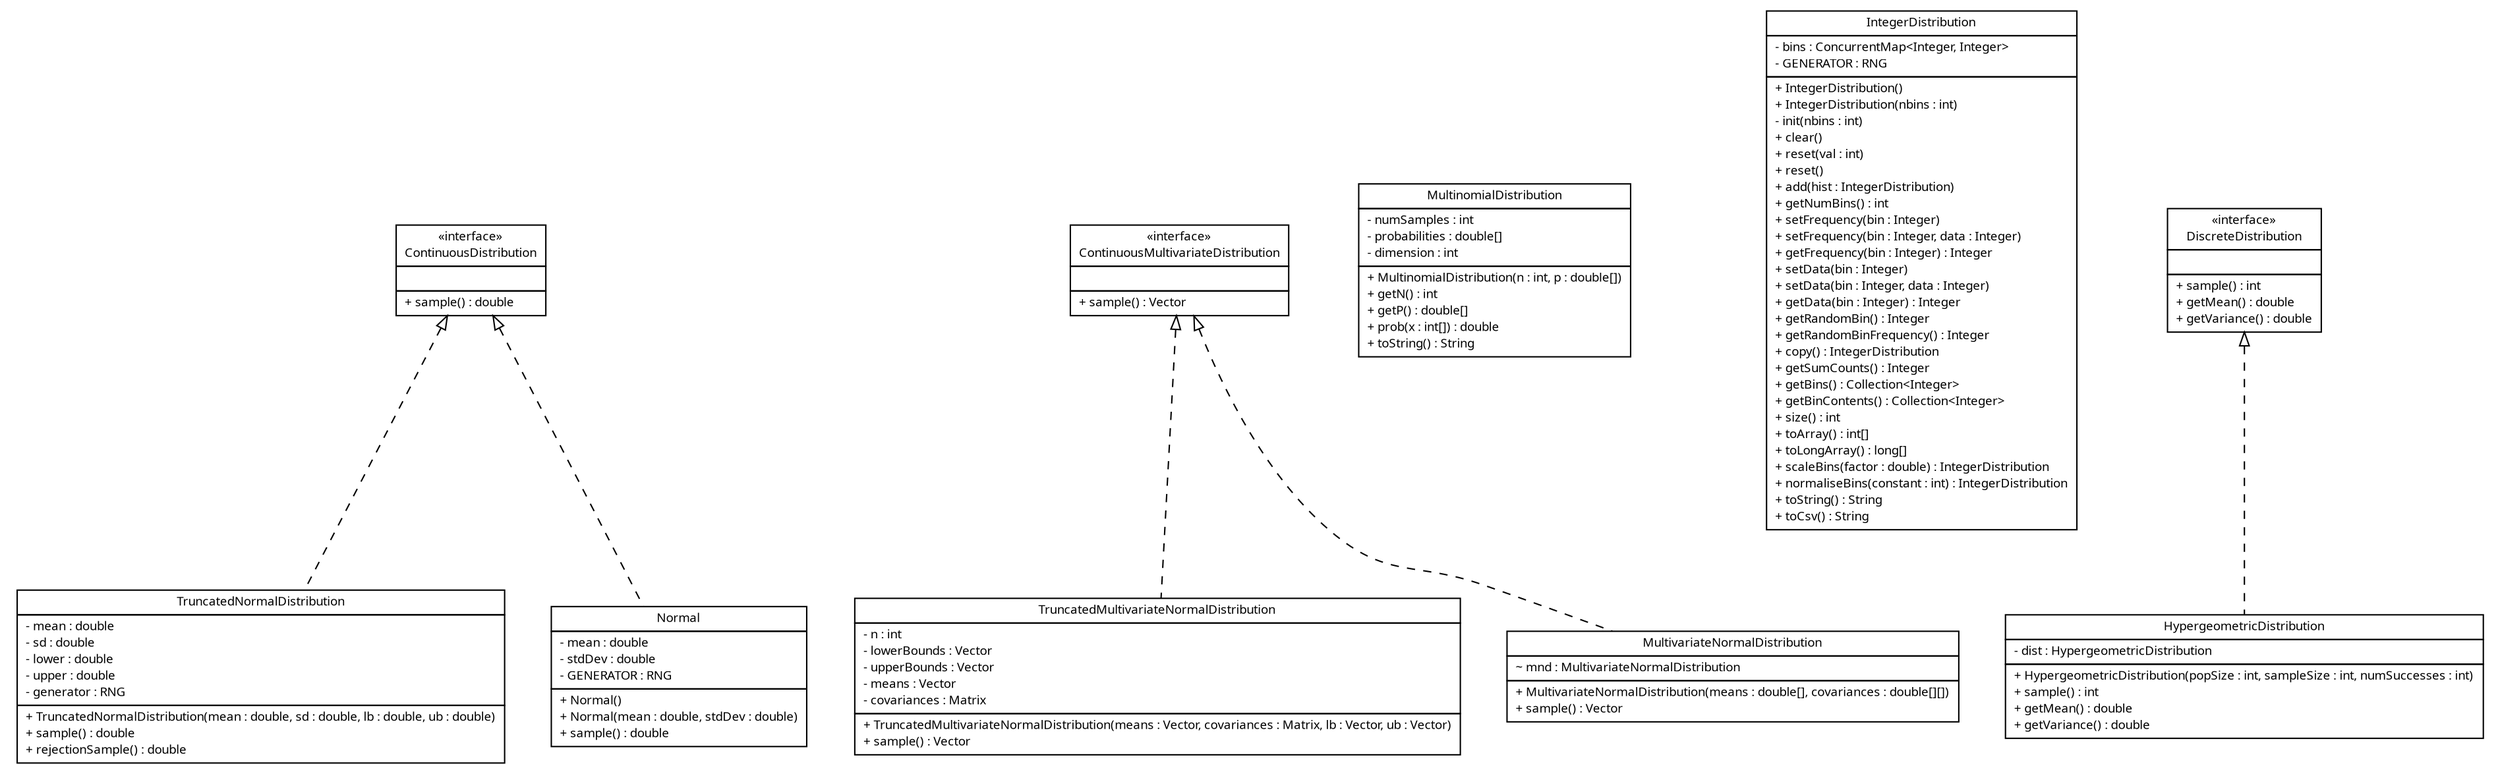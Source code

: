 #!/usr/local/bin/dot
#
# Class diagram 
# Generated by UMLGraph version R5_6 (http://www.umlgraph.org/)
#

digraph G {
	edge [fontname="Trebuchet MS",fontsize=10,labelfontname="Trebuchet MS",labelfontsize=10];
	node [fontname="Trebuchet MS",fontsize=10,shape=plaintext];
	nodesep=0.25;
	ranksep=0.5;
	// broadwick.statistics.distributions.TruncatedNormalDistribution
	c3223 [label=<<table title="broadwick.statistics.distributions.TruncatedNormalDistribution" border="0" cellborder="1" cellspacing="0" cellpadding="2" port="p" href="./TruncatedNormalDistribution.html">
		<tr><td><table border="0" cellspacing="0" cellpadding="1">
<tr><td align="center" balign="center"><font face="Trebuchet MS"> TruncatedNormalDistribution </font></td></tr>
		</table></td></tr>
		<tr><td><table border="0" cellspacing="0" cellpadding="1">
<tr><td align="left" balign="left"> - mean : double </td></tr>
<tr><td align="left" balign="left"> - sd : double </td></tr>
<tr><td align="left" balign="left"> - lower : double </td></tr>
<tr><td align="left" balign="left"> - upper : double </td></tr>
<tr><td align="left" balign="left"> - generator : RNG </td></tr>
		</table></td></tr>
		<tr><td><table border="0" cellspacing="0" cellpadding="1">
<tr><td align="left" balign="left"> + TruncatedNormalDistribution(mean : double, sd : double, lb : double, ub : double) </td></tr>
<tr><td align="left" balign="left"> + sample() : double </td></tr>
<tr><td align="left" balign="left"> + rejectionSample() : double </td></tr>
		</table></td></tr>
		</table>>, URL="./TruncatedNormalDistribution.html", fontname="Trebuchet MS", fontcolor="black", fontsize=9.0];
	// broadwick.statistics.distributions.TruncatedMultivariateNormalDistribution
	c3224 [label=<<table title="broadwick.statistics.distributions.TruncatedMultivariateNormalDistribution" border="0" cellborder="1" cellspacing="0" cellpadding="2" port="p" href="./TruncatedMultivariateNormalDistribution.html">
		<tr><td><table border="0" cellspacing="0" cellpadding="1">
<tr><td align="center" balign="center"><font face="Trebuchet MS"> TruncatedMultivariateNormalDistribution </font></td></tr>
		</table></td></tr>
		<tr><td><table border="0" cellspacing="0" cellpadding="1">
<tr><td align="left" balign="left"> - n : int </td></tr>
<tr><td align="left" balign="left"> - lowerBounds : Vector </td></tr>
<tr><td align="left" balign="left"> - upperBounds : Vector </td></tr>
<tr><td align="left" balign="left"> - means : Vector </td></tr>
<tr><td align="left" balign="left"> - covariances : Matrix </td></tr>
		</table></td></tr>
		<tr><td><table border="0" cellspacing="0" cellpadding="1">
<tr><td align="left" balign="left"> + TruncatedMultivariateNormalDistribution(means : Vector, covariances : Matrix, lb : Vector, ub : Vector) </td></tr>
<tr><td align="left" balign="left"> + sample() : Vector </td></tr>
		</table></td></tr>
		</table>>, URL="./TruncatedMultivariateNormalDistribution.html", fontname="Trebuchet MS", fontcolor="black", fontsize=9.0];
	// broadwick.statistics.distributions.Normal
	c3225 [label=<<table title="broadwick.statistics.distributions.Normal" border="0" cellborder="1" cellspacing="0" cellpadding="2" port="p" href="./Normal.html">
		<tr><td><table border="0" cellspacing="0" cellpadding="1">
<tr><td align="center" balign="center"><font face="Trebuchet MS"> Normal </font></td></tr>
		</table></td></tr>
		<tr><td><table border="0" cellspacing="0" cellpadding="1">
<tr><td align="left" balign="left"> - mean : double </td></tr>
<tr><td align="left" balign="left"> - stdDev : double </td></tr>
<tr><td align="left" balign="left"> - GENERATOR : RNG </td></tr>
		</table></td></tr>
		<tr><td><table border="0" cellspacing="0" cellpadding="1">
<tr><td align="left" balign="left"> + Normal() </td></tr>
<tr><td align="left" balign="left"> + Normal(mean : double, stdDev : double) </td></tr>
<tr><td align="left" balign="left"> + sample() : double </td></tr>
		</table></td></tr>
		</table>>, URL="./Normal.html", fontname="Trebuchet MS", fontcolor="black", fontsize=9.0];
	// broadwick.statistics.distributions.MultivariateNormalDistribution
	c3226 [label=<<table title="broadwick.statistics.distributions.MultivariateNormalDistribution" border="0" cellborder="1" cellspacing="0" cellpadding="2" port="p" href="./MultivariateNormalDistribution.html">
		<tr><td><table border="0" cellspacing="0" cellpadding="1">
<tr><td align="center" balign="center"><font face="Trebuchet MS"> MultivariateNormalDistribution </font></td></tr>
		</table></td></tr>
		<tr><td><table border="0" cellspacing="0" cellpadding="1">
<tr><td align="left" balign="left"> ~ mnd : MultivariateNormalDistribution </td></tr>
		</table></td></tr>
		<tr><td><table border="0" cellspacing="0" cellpadding="1">
<tr><td align="left" balign="left"> + MultivariateNormalDistribution(means : double[], covariances : double[][]) </td></tr>
<tr><td align="left" balign="left"> + sample() : Vector </td></tr>
		</table></td></tr>
		</table>>, URL="./MultivariateNormalDistribution.html", fontname="Trebuchet MS", fontcolor="black", fontsize=9.0];
	// broadwick.statistics.distributions.MultinomialDistribution
	c3227 [label=<<table title="broadwick.statistics.distributions.MultinomialDistribution" border="0" cellborder="1" cellspacing="0" cellpadding="2" port="p" href="./MultinomialDistribution.html">
		<tr><td><table border="0" cellspacing="0" cellpadding="1">
<tr><td align="center" balign="center"><font face="Trebuchet MS"> MultinomialDistribution </font></td></tr>
		</table></td></tr>
		<tr><td><table border="0" cellspacing="0" cellpadding="1">
<tr><td align="left" balign="left"> - numSamples : int </td></tr>
<tr><td align="left" balign="left"> - probabilities : double[] </td></tr>
<tr><td align="left" balign="left"> - dimension : int </td></tr>
		</table></td></tr>
		<tr><td><table border="0" cellspacing="0" cellpadding="1">
<tr><td align="left" balign="left"> + MultinomialDistribution(n : int, p : double[]) </td></tr>
<tr><td align="left" balign="left"> + getN() : int </td></tr>
<tr><td align="left" balign="left"> + getP() : double[] </td></tr>
<tr><td align="left" balign="left"> + prob(x : int[]) : double </td></tr>
<tr><td align="left" balign="left"> + toString() : String </td></tr>
		</table></td></tr>
		</table>>, URL="./MultinomialDistribution.html", fontname="Trebuchet MS", fontcolor="black", fontsize=9.0];
	// broadwick.statistics.distributions.IntegerDistribution
	c3228 [label=<<table title="broadwick.statistics.distributions.IntegerDistribution" border="0" cellborder="1" cellspacing="0" cellpadding="2" port="p" href="./IntegerDistribution.html">
		<tr><td><table border="0" cellspacing="0" cellpadding="1">
<tr><td align="center" balign="center"><font face="Trebuchet MS"> IntegerDistribution </font></td></tr>
		</table></td></tr>
		<tr><td><table border="0" cellspacing="0" cellpadding="1">
<tr><td align="left" balign="left"> - bins : ConcurrentMap&lt;Integer, Integer&gt; </td></tr>
<tr><td align="left" balign="left"> - GENERATOR : RNG </td></tr>
		</table></td></tr>
		<tr><td><table border="0" cellspacing="0" cellpadding="1">
<tr><td align="left" balign="left"> + IntegerDistribution() </td></tr>
<tr><td align="left" balign="left"> + IntegerDistribution(nbins : int) </td></tr>
<tr><td align="left" balign="left"> - init(nbins : int) </td></tr>
<tr><td align="left" balign="left"> + clear() </td></tr>
<tr><td align="left" balign="left"> + reset(val : int) </td></tr>
<tr><td align="left" balign="left"> + reset() </td></tr>
<tr><td align="left" balign="left"> + add(hist : IntegerDistribution) </td></tr>
<tr><td align="left" balign="left"> + getNumBins() : int </td></tr>
<tr><td align="left" balign="left"> + setFrequency(bin : Integer) </td></tr>
<tr><td align="left" balign="left"> + setFrequency(bin : Integer, data : Integer) </td></tr>
<tr><td align="left" balign="left"> + getFrequency(bin : Integer) : Integer </td></tr>
<tr><td align="left" balign="left"> + setData(bin : Integer) </td></tr>
<tr><td align="left" balign="left"> + setData(bin : Integer, data : Integer) </td></tr>
<tr><td align="left" balign="left"> + getData(bin : Integer) : Integer </td></tr>
<tr><td align="left" balign="left"> + getRandomBin() : Integer </td></tr>
<tr><td align="left" balign="left"> + getRandomBinFrequency() : Integer </td></tr>
<tr><td align="left" balign="left"> + copy() : IntegerDistribution </td></tr>
<tr><td align="left" balign="left"> + getSumCounts() : Integer </td></tr>
<tr><td align="left" balign="left"> + getBins() : Collection&lt;Integer&gt; </td></tr>
<tr><td align="left" balign="left"> + getBinContents() : Collection&lt;Integer&gt; </td></tr>
<tr><td align="left" balign="left"> + size() : int </td></tr>
<tr><td align="left" balign="left"> + toArray() : int[] </td></tr>
<tr><td align="left" balign="left"> + toLongArray() : long[] </td></tr>
<tr><td align="left" balign="left"> + scaleBins(factor : double) : IntegerDistribution </td></tr>
<tr><td align="left" balign="left"> + normaliseBins(constant : int) : IntegerDistribution </td></tr>
<tr><td align="left" balign="left"> + toString() : String </td></tr>
<tr><td align="left" balign="left"> + toCsv() : String </td></tr>
		</table></td></tr>
		</table>>, URL="./IntegerDistribution.html", fontname="Trebuchet MS", fontcolor="black", fontsize=9.0];
	// broadwick.statistics.distributions.HypergeometricDistribution
	c3229 [label=<<table title="broadwick.statistics.distributions.HypergeometricDistribution" border="0" cellborder="1" cellspacing="0" cellpadding="2" port="p" href="./HypergeometricDistribution.html">
		<tr><td><table border="0" cellspacing="0" cellpadding="1">
<tr><td align="center" balign="center"><font face="Trebuchet MS"> HypergeometricDistribution </font></td></tr>
		</table></td></tr>
		<tr><td><table border="0" cellspacing="0" cellpadding="1">
<tr><td align="left" balign="left"> - dist : HypergeometricDistribution </td></tr>
		</table></td></tr>
		<tr><td><table border="0" cellspacing="0" cellpadding="1">
<tr><td align="left" balign="left"> + HypergeometricDistribution(popSize : int, sampleSize : int, numSuccesses : int) </td></tr>
<tr><td align="left" balign="left"> + sample() : int </td></tr>
<tr><td align="left" balign="left"> + getMean() : double </td></tr>
<tr><td align="left" balign="left"> + getVariance() : double </td></tr>
		</table></td></tr>
		</table>>, URL="./HypergeometricDistribution.html", fontname="Trebuchet MS", fontcolor="black", fontsize=9.0];
	// broadwick.statistics.distributions.DiscreteDistribution
	c3230 [label=<<table title="broadwick.statistics.distributions.DiscreteDistribution" border="0" cellborder="1" cellspacing="0" cellpadding="2" port="p" href="./DiscreteDistribution.html">
		<tr><td><table border="0" cellspacing="0" cellpadding="1">
<tr><td align="center" balign="center"> &#171;interface&#187; </td></tr>
<tr><td align="center" balign="center"><font face="Trebuchet MS"> DiscreteDistribution </font></td></tr>
		</table></td></tr>
		<tr><td><table border="0" cellspacing="0" cellpadding="1">
<tr><td align="left" balign="left">  </td></tr>
		</table></td></tr>
		<tr><td><table border="0" cellspacing="0" cellpadding="1">
<tr><td align="left" balign="left"><font face="Trebuchet MS" point-size="9.0"> + sample() : int </font></td></tr>
<tr><td align="left" balign="left"><font face="Trebuchet MS" point-size="9.0"> + getMean() : double </font></td></tr>
<tr><td align="left" balign="left"><font face="Trebuchet MS" point-size="9.0"> + getVariance() : double </font></td></tr>
		</table></td></tr>
		</table>>, URL="./DiscreteDistribution.html", fontname="Trebuchet MS", fontcolor="black", fontsize=9.0];
	// broadwick.statistics.distributions.ContinuousMultivariateDistribution
	c3231 [label=<<table title="broadwick.statistics.distributions.ContinuousMultivariateDistribution" border="0" cellborder="1" cellspacing="0" cellpadding="2" port="p" href="./ContinuousMultivariateDistribution.html">
		<tr><td><table border="0" cellspacing="0" cellpadding="1">
<tr><td align="center" balign="center"> &#171;interface&#187; </td></tr>
<tr><td align="center" balign="center"><font face="Trebuchet MS"> ContinuousMultivariateDistribution </font></td></tr>
		</table></td></tr>
		<tr><td><table border="0" cellspacing="0" cellpadding="1">
<tr><td align="left" balign="left">  </td></tr>
		</table></td></tr>
		<tr><td><table border="0" cellspacing="0" cellpadding="1">
<tr><td align="left" balign="left"><font face="Trebuchet MS" point-size="9.0"> + sample() : Vector </font></td></tr>
		</table></td></tr>
		</table>>, URL="./ContinuousMultivariateDistribution.html", fontname="Trebuchet MS", fontcolor="black", fontsize=9.0];
	// broadwick.statistics.distributions.ContinuousDistribution
	c3232 [label=<<table title="broadwick.statistics.distributions.ContinuousDistribution" border="0" cellborder="1" cellspacing="0" cellpadding="2" port="p" href="./ContinuousDistribution.html">
		<tr><td><table border="0" cellspacing="0" cellpadding="1">
<tr><td align="center" balign="center"> &#171;interface&#187; </td></tr>
<tr><td align="center" balign="center"><font face="Trebuchet MS"> ContinuousDistribution </font></td></tr>
		</table></td></tr>
		<tr><td><table border="0" cellspacing="0" cellpadding="1">
<tr><td align="left" balign="left">  </td></tr>
		</table></td></tr>
		<tr><td><table border="0" cellspacing="0" cellpadding="1">
<tr><td align="left" balign="left"><font face="Trebuchet MS" point-size="9.0"> + sample() : double </font></td></tr>
		</table></td></tr>
		</table>>, URL="./ContinuousDistribution.html", fontname="Trebuchet MS", fontcolor="black", fontsize=9.0];
	//broadwick.statistics.distributions.TruncatedNormalDistribution implements broadwick.statistics.distributions.ContinuousDistribution
	c3232:p -> c3223:p [dir=back,arrowtail=empty,style=dashed];
	//broadwick.statistics.distributions.TruncatedMultivariateNormalDistribution implements broadwick.statistics.distributions.ContinuousMultivariateDistribution
	c3231:p -> c3224:p [dir=back,arrowtail=empty,style=dashed];
	//broadwick.statistics.distributions.Normal implements broadwick.statistics.distributions.ContinuousDistribution
	c3232:p -> c3225:p [dir=back,arrowtail=empty,style=dashed];
	//broadwick.statistics.distributions.MultivariateNormalDistribution implements broadwick.statistics.distributions.ContinuousMultivariateDistribution
	c3231:p -> c3226:p [dir=back,arrowtail=empty,style=dashed];
	//broadwick.statistics.distributions.HypergeometricDistribution implements broadwick.statistics.distributions.DiscreteDistribution
	c3230:p -> c3229:p [dir=back,arrowtail=empty,style=dashed];
}


